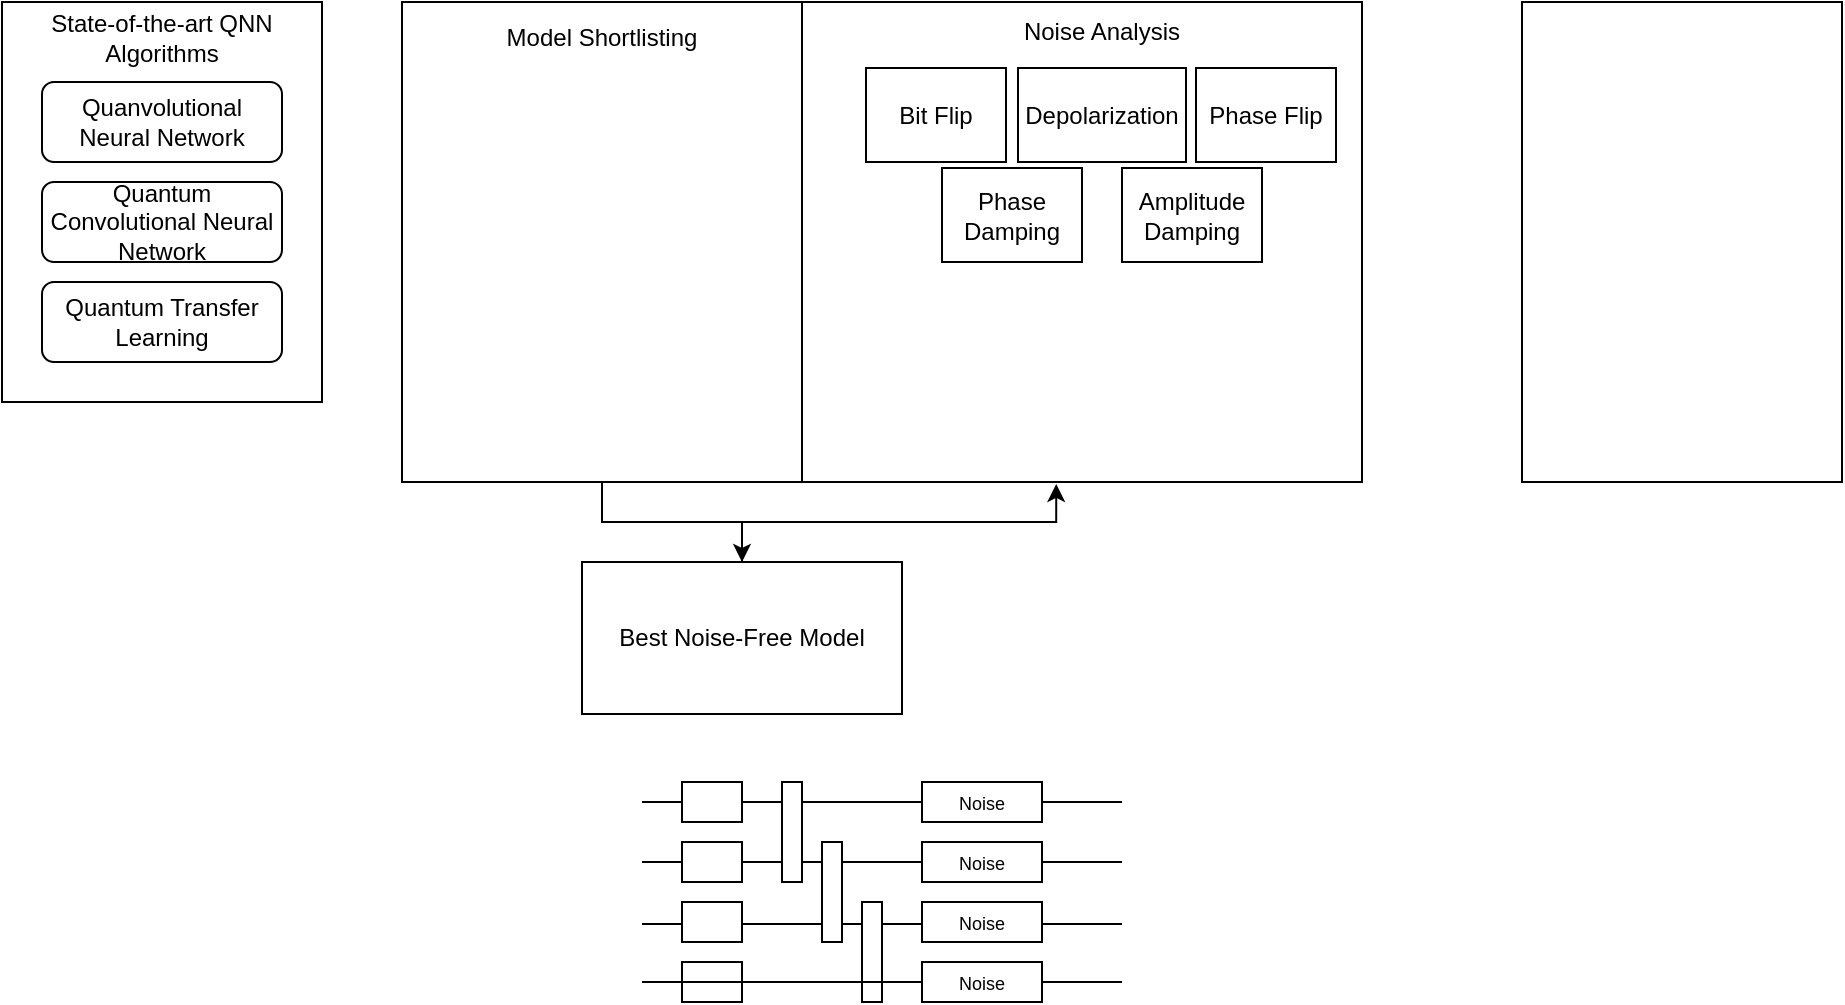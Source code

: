 <mxfile version="24.2.8" type="github" pages="6">
  <diagram name="QCE-Methodology" id="ciLwFc6_xf-5Hv-enScU">
    <mxGraphModel dx="990" dy="640" grid="1" gridSize="10" guides="1" tooltips="1" connect="1" arrows="1" fold="1" page="1" pageScale="1" pageWidth="1169" pageHeight="827" math="0" shadow="0">
      <root>
        <mxCell id="0" />
        <mxCell id="1" parent="0" />
        <mxCell id="vqSa0VOfY4HYo12dXOzq-1" value="" style="rounded=0;whiteSpace=wrap;html=1;" vertex="1" parent="1">
          <mxGeometry x="80" y="80" width="160" height="200" as="geometry" />
        </mxCell>
        <mxCell id="q-n9SwoGb6ShsEJauN7R-2" style="edgeStyle=orthogonalEdgeStyle;rounded=0;orthogonalLoop=1;jettySize=auto;html=1;entryX=0.5;entryY=0;entryDx=0;entryDy=0;" edge="1" parent="1" source="vqSa0VOfY4HYo12dXOzq-2" target="q-n9SwoGb6ShsEJauN7R-1">
          <mxGeometry relative="1" as="geometry" />
        </mxCell>
        <mxCell id="vqSa0VOfY4HYo12dXOzq-2" value="" style="rounded=0;whiteSpace=wrap;html=1;" vertex="1" parent="1">
          <mxGeometry x="280" y="80" width="200" height="240" as="geometry" />
        </mxCell>
        <mxCell id="vqSa0VOfY4HYo12dXOzq-3" value="" style="rounded=0;whiteSpace=wrap;html=1;" vertex="1" parent="1">
          <mxGeometry x="840" y="80" width="160" height="240" as="geometry" />
        </mxCell>
        <mxCell id="vqSa0VOfY4HYo12dXOzq-4" value="State-of-the-art QNN Algorithms" style="text;html=1;align=center;verticalAlign=middle;whiteSpace=wrap;rounded=0;" vertex="1" parent="1">
          <mxGeometry x="90" y="83" width="140" height="30" as="geometry" />
        </mxCell>
        <mxCell id="vqSa0VOfY4HYo12dXOzq-5" value="Quanvolutional Neural Network" style="rounded=1;whiteSpace=wrap;html=1;" vertex="1" parent="1">
          <mxGeometry x="100" y="120" width="120" height="40" as="geometry" />
        </mxCell>
        <mxCell id="vqSa0VOfY4HYo12dXOzq-6" value="Quantum Convolutional Neural Network" style="rounded=1;whiteSpace=wrap;html=1;" vertex="1" parent="1">
          <mxGeometry x="100" y="170" width="120" height="40" as="geometry" />
        </mxCell>
        <mxCell id="vqSa0VOfY4HYo12dXOzq-7" value="Quantum Transfer Learning" style="rounded=1;whiteSpace=wrap;html=1;" vertex="1" parent="1">
          <mxGeometry x="100" y="220" width="120" height="40" as="geometry" />
        </mxCell>
        <mxCell id="vqSa0VOfY4HYo12dXOzq-8" value="" style="rounded=0;whiteSpace=wrap;html=1;" vertex="1" parent="1">
          <mxGeometry x="480" y="80" width="280" height="240" as="geometry" />
        </mxCell>
        <mxCell id="vqSa0VOfY4HYo12dXOzq-9" value="Model Shortlisting" style="text;html=1;align=center;verticalAlign=middle;whiteSpace=wrap;rounded=0;" vertex="1" parent="1">
          <mxGeometry x="290" y="83" width="180" height="30" as="geometry" />
        </mxCell>
        <mxCell id="vqSa0VOfY4HYo12dXOzq-10" value="Noise Analysis" style="text;html=1;align=center;verticalAlign=middle;whiteSpace=wrap;rounded=0;" vertex="1" parent="1">
          <mxGeometry x="540" y="80" width="180" height="30" as="geometry" />
        </mxCell>
        <mxCell id="vqSa0VOfY4HYo12dXOzq-11" value="Amplitude Damping" style="rounded=0;whiteSpace=wrap;html=1;" vertex="1" parent="1">
          <mxGeometry x="640" y="163" width="70" height="47" as="geometry" />
        </mxCell>
        <mxCell id="vqSa0VOfY4HYo12dXOzq-12" value="Bit Flip" style="rounded=0;whiteSpace=wrap;html=1;" vertex="1" parent="1">
          <mxGeometry x="512" y="113" width="70" height="47" as="geometry" />
        </mxCell>
        <mxCell id="vqSa0VOfY4HYo12dXOzq-13" value="Depolarization" style="rounded=0;whiteSpace=wrap;html=1;" vertex="1" parent="1">
          <mxGeometry x="588" y="113" width="84" height="47" as="geometry" />
        </mxCell>
        <mxCell id="vqSa0VOfY4HYo12dXOzq-14" value="Phase Damping" style="rounded=0;whiteSpace=wrap;html=1;" vertex="1" parent="1">
          <mxGeometry x="550" y="163" width="70" height="47" as="geometry" />
        </mxCell>
        <mxCell id="vqSa0VOfY4HYo12dXOzq-15" value="Phase Flip" style="rounded=0;whiteSpace=wrap;html=1;" vertex="1" parent="1">
          <mxGeometry x="677" y="113" width="70" height="47" as="geometry" />
        </mxCell>
        <mxCell id="vqSa0VOfY4HYo12dXOzq-17" value="" style="endArrow=none;html=1;rounded=0;" edge="1" parent="1">
          <mxGeometry width="50" height="50" relative="1" as="geometry">
            <mxPoint x="400" y="480" as="sourcePoint" />
            <mxPoint x="640" y="480" as="targetPoint" />
          </mxGeometry>
        </mxCell>
        <mxCell id="vqSa0VOfY4HYo12dXOzq-18" value="" style="endArrow=none;html=1;rounded=0;" edge="1" parent="1">
          <mxGeometry width="50" height="50" relative="1" as="geometry">
            <mxPoint x="400" y="510" as="sourcePoint" />
            <mxPoint x="640" y="510" as="targetPoint" />
          </mxGeometry>
        </mxCell>
        <mxCell id="vqSa0VOfY4HYo12dXOzq-19" value="" style="endArrow=none;html=1;rounded=0;" edge="1" parent="1">
          <mxGeometry width="50" height="50" relative="1" as="geometry">
            <mxPoint x="400" y="541" as="sourcePoint" />
            <mxPoint x="640" y="541" as="targetPoint" />
          </mxGeometry>
        </mxCell>
        <mxCell id="vqSa0VOfY4HYo12dXOzq-20" value="" style="endArrow=none;html=1;rounded=0;" edge="1" parent="1" source="vqSa0VOfY4HYo12dXOzq-32">
          <mxGeometry width="50" height="50" relative="1" as="geometry">
            <mxPoint x="400" y="570" as="sourcePoint" />
            <mxPoint x="640" y="570" as="targetPoint" />
          </mxGeometry>
        </mxCell>
        <mxCell id="vqSa0VOfY4HYo12dXOzq-21" value="" style="rounded=0;whiteSpace=wrap;html=1;" vertex="1" parent="1">
          <mxGeometry x="420" y="470" width="30" height="20" as="geometry" />
        </mxCell>
        <mxCell id="vqSa0VOfY4HYo12dXOzq-22" value="" style="rounded=0;whiteSpace=wrap;html=1;" vertex="1" parent="1">
          <mxGeometry x="420" y="500" width="30" height="20" as="geometry" />
        </mxCell>
        <mxCell id="vqSa0VOfY4HYo12dXOzq-23" value="" style="rounded=0;whiteSpace=wrap;html=1;" vertex="1" parent="1">
          <mxGeometry x="420" y="530" width="30" height="20" as="geometry" />
        </mxCell>
        <mxCell id="vqSa0VOfY4HYo12dXOzq-24" value="" style="rounded=0;whiteSpace=wrap;html=1;" vertex="1" parent="1">
          <mxGeometry x="420" y="560" width="30" height="20" as="geometry" />
        </mxCell>
        <mxCell id="vqSa0VOfY4HYo12dXOzq-25" value="" style="rounded=0;whiteSpace=wrap;html=1;" vertex="1" parent="1">
          <mxGeometry x="470" y="470" width="10" height="50" as="geometry" />
        </mxCell>
        <mxCell id="vqSa0VOfY4HYo12dXOzq-26" value="" style="rounded=0;whiteSpace=wrap;html=1;" vertex="1" parent="1">
          <mxGeometry x="490" y="500" width="10" height="50" as="geometry" />
        </mxCell>
        <mxCell id="vqSa0VOfY4HYo12dXOzq-27" value="" style="rounded=0;whiteSpace=wrap;html=1;" vertex="1" parent="1">
          <mxGeometry x="510" y="530" width="10" height="50" as="geometry" />
        </mxCell>
        <mxCell id="vqSa0VOfY4HYo12dXOzq-29" value="&lt;font style=&quot;font-size: 9px;&quot;&gt;Noise&lt;/font&gt;" style="rounded=0;whiteSpace=wrap;html=1;" vertex="1" parent="1">
          <mxGeometry x="540" y="470" width="60" height="20" as="geometry" />
        </mxCell>
        <mxCell id="vqSa0VOfY4HYo12dXOzq-30" value="&lt;font style=&quot;font-size: 9px;&quot;&gt;Noise&lt;/font&gt;" style="rounded=0;whiteSpace=wrap;html=1;" vertex="1" parent="1">
          <mxGeometry x="540" y="500" width="60" height="20" as="geometry" />
        </mxCell>
        <mxCell id="vqSa0VOfY4HYo12dXOzq-31" value="&lt;font style=&quot;font-size: 9px;&quot;&gt;Noise&lt;/font&gt;" style="rounded=0;whiteSpace=wrap;html=1;" vertex="1" parent="1">
          <mxGeometry x="540" y="530" width="60" height="20" as="geometry" />
        </mxCell>
        <mxCell id="vqSa0VOfY4HYo12dXOzq-33" value="" style="endArrow=none;html=1;rounded=0;" edge="1" parent="1" target="vqSa0VOfY4HYo12dXOzq-32">
          <mxGeometry width="50" height="50" relative="1" as="geometry">
            <mxPoint x="400" y="570" as="sourcePoint" />
            <mxPoint x="640" y="570" as="targetPoint" />
          </mxGeometry>
        </mxCell>
        <mxCell id="vqSa0VOfY4HYo12dXOzq-32" value="&lt;font style=&quot;font-size: 9px;&quot;&gt;Noise&lt;/font&gt;" style="rounded=0;whiteSpace=wrap;html=1;" vertex="1" parent="1">
          <mxGeometry x="540" y="560" width="60" height="20" as="geometry" />
        </mxCell>
        <mxCell id="q-n9SwoGb6ShsEJauN7R-1" value="Best Noise-Free Model" style="rounded=0;whiteSpace=wrap;html=1;" vertex="1" parent="1">
          <mxGeometry x="370" y="360" width="160" height="76" as="geometry" />
        </mxCell>
        <mxCell id="q-n9SwoGb6ShsEJauN7R-3" style="edgeStyle=orthogonalEdgeStyle;rounded=0;orthogonalLoop=1;jettySize=auto;html=1;entryX=0.454;entryY=1.004;entryDx=0;entryDy=0;entryPerimeter=0;" edge="1" parent="1" source="q-n9SwoGb6ShsEJauN7R-1" target="vqSa0VOfY4HYo12dXOzq-8">
          <mxGeometry relative="1" as="geometry" />
        </mxCell>
      </root>
    </mxGraphModel>
  </diagram>
  <diagram id="UL-P-K5Sw1AcmyPK3u9S" name="Capstone-Methodology">
    <mxGraphModel dx="954" dy="606" grid="1" gridSize="10" guides="1" tooltips="1" connect="1" arrows="1" fold="1" page="1" pageScale="1" pageWidth="827" pageHeight="1169" math="0" shadow="0">
      <root>
        <mxCell id="0" />
        <mxCell id="1" parent="0" />
      </root>
    </mxGraphModel>
  </diagram>
  <diagram id="SuCf60ZqhbGZs732jb4X" name="QCE-Others">
    <mxGraphModel grid="1" page="1" gridSize="10" guides="1" tooltips="1" connect="1" arrows="1" fold="1" pageScale="1" pageWidth="1169" pageHeight="827" math="0" shadow="0">
      <root>
        <mxCell id="0" />
        <mxCell id="1" parent="0" />
        <mxCell id="YriLZJVe6dbAeMncKkvC-10" value="" style="rounded=0;whiteSpace=wrap;html=1;" vertex="1" parent="1">
          <mxGeometry x="220" y="160" width="280" height="80" as="geometry" />
        </mxCell>
        <mxCell id="YriLZJVe6dbAeMncKkvC-2" value="&lt;font style=&quot;font-size: 15px;&quot;&gt;Variational Quantum Circuit&lt;/font&gt;" style="text;html=1;align=center;verticalAlign=middle;whiteSpace=wrap;rounded=0;" vertex="1" parent="1">
          <mxGeometry x="120" y="20" width="220" height="30" as="geometry" />
        </mxCell>
        <mxCell id="YriLZJVe6dbAeMncKkvC-4" value="Pre-Processing" style="rounded=0;whiteSpace=wrap;html=1;" vertex="1" parent="1">
          <mxGeometry x="120" y="160" width="80" height="80" as="geometry" />
        </mxCell>
        <mxCell id="YriLZJVe6dbAeMncKkvC-7" value="Post-Processing" style="rounded=0;whiteSpace=wrap;html=1;" vertex="1" parent="1">
          <mxGeometry x="520" y="160" width="70" height="80" as="geometry" />
        </mxCell>
        <mxCell id="YriLZJVe6dbAeMncKkvC-11" value="" style="endArrow=none;html=1;rounded=0;entryX=1;entryY=0.25;entryDx=0;entryDy=0;" edge="1" parent="1">
          <mxGeometry width="50" height="50" relative="1" as="geometry">
            <mxPoint x="250" y="186" as="sourcePoint" />
            <mxPoint x="490" y="186" as="targetPoint" />
          </mxGeometry>
        </mxCell>
        <mxCell id="YriLZJVe6dbAeMncKkvC-13" value="" style="endArrow=none;html=1;rounded=0;" edge="1" parent="1">
          <mxGeometry width="50" height="50" relative="1" as="geometry">
            <mxPoint x="250" y="216" as="sourcePoint" />
            <mxPoint x="490" y="216" as="targetPoint" />
          </mxGeometry>
        </mxCell>
        <mxCell id="YriLZJVe6dbAeMncKkvC-5" value="Data Encoding" style="rounded=0;whiteSpace=wrap;html=1;" vertex="1" parent="1">
          <mxGeometry x="281" y="170" width="60" height="60" as="geometry" />
        </mxCell>
        <mxCell id="YriLZJVe6dbAeMncKkvC-6" value="Variational Quantum Circuit" style="rounded=0;whiteSpace=wrap;html=1;" vertex="1" parent="1">
          <mxGeometry x="350" y="170" width="110" height="60" as="geometry" />
        </mxCell>
      </root>
    </mxGraphModel>
  </diagram>
  <diagram id="XgzVKk2o3ZkDbLi_Rrk5" name="QuanNN">
    <mxGraphModel grid="1" page="1" gridSize="10" guides="1" tooltips="1" connect="1" arrows="1" fold="1" pageScale="1" pageWidth="1169" pageHeight="827" math="0" shadow="0">
      <root>
        <mxCell id="0" />
        <mxCell id="1" parent="0" />
      </root>
    </mxGraphModel>
  </diagram>
  <diagram id="vLpl9T0QLdTouRF-CVUw" name="QCNN">
    <mxGraphModel grid="1" page="1" gridSize="10" guides="1" tooltips="1" connect="1" arrows="1" fold="1" pageScale="1" pageWidth="1169" pageHeight="827" math="0" shadow="0">
      <root>
        <mxCell id="0" />
        <mxCell id="1" parent="0" />
      </root>
    </mxGraphModel>
  </diagram>
  <diagram id="zV6WPqEQkDZQ6KnvY0dp" name="QTL">
    <mxGraphModel grid="1" page="1" gridSize="10" guides="1" tooltips="1" connect="1" arrows="1" fold="1" pageScale="1" pageWidth="1169" pageHeight="827" math="0" shadow="0">
      <root>
        <mxCell id="0" />
        <mxCell id="1" parent="0" />
      </root>
    </mxGraphModel>
  </diagram>
</mxfile>
